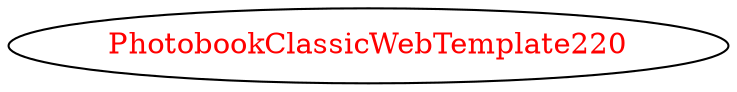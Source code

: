digraph dependencyGraph {
 concentrate=true;
 ranksep="2.0";
 rankdir="LR"; 
 splines="ortho";
"PhotobookClassicWebTemplate220" [fontcolor="red"];
}